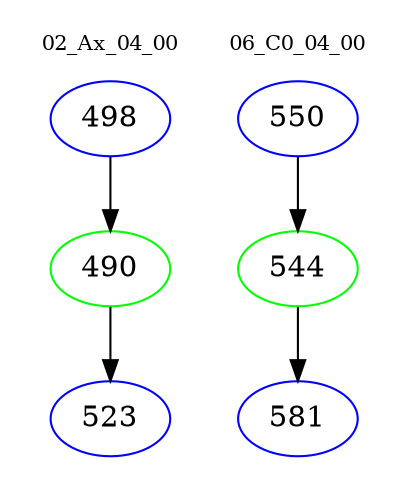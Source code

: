 digraph{
subgraph cluster_0 {
color = white
label = "02_Ax_04_00";
fontsize=10;
T0_498 [label="498", color="blue"]
T0_498 -> T0_490 [color="black"]
T0_490 [label="490", color="green"]
T0_490 -> T0_523 [color="black"]
T0_523 [label="523", color="blue"]
}
subgraph cluster_1 {
color = white
label = "06_C0_04_00";
fontsize=10;
T1_550 [label="550", color="blue"]
T1_550 -> T1_544 [color="black"]
T1_544 [label="544", color="green"]
T1_544 -> T1_581 [color="black"]
T1_581 [label="581", color="blue"]
}
}
